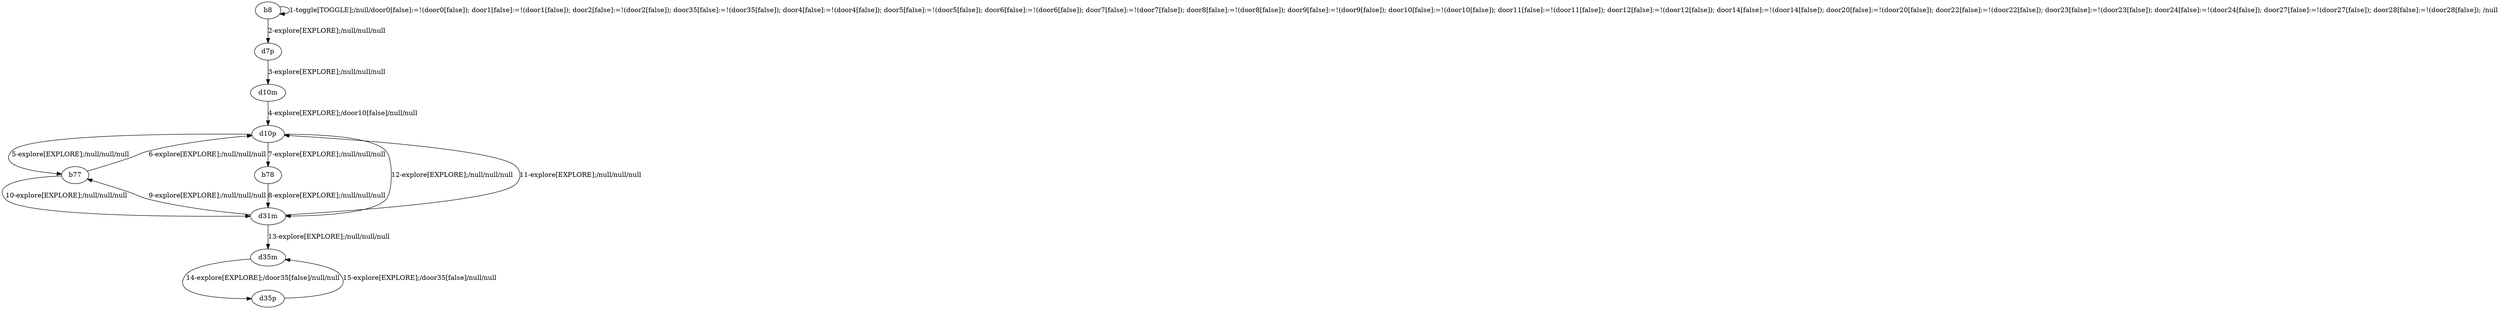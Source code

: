 # Total number of goals covered by this test: 1
# d35p --> d35m

digraph g {
"b8" -> "b8" [label = "1-toggle[TOGGLE];/null/door0[false]:=!(door0[false]); door1[false]:=!(door1[false]); door2[false]:=!(door2[false]); door35[false]:=!(door35[false]); door4[false]:=!(door4[false]); door5[false]:=!(door5[false]); door6[false]:=!(door6[false]); door7[false]:=!(door7[false]); door8[false]:=!(door8[false]); door9[false]:=!(door9[false]); door10[false]:=!(door10[false]); door11[false]:=!(door11[false]); door12[false]:=!(door12[false]); door14[false]:=!(door14[false]); door20[false]:=!(door20[false]); door22[false]:=!(door22[false]); door23[false]:=!(door23[false]); door24[false]:=!(door24[false]); door27[false]:=!(door27[false]); door28[false]:=!(door28[false]); /null"];
"b8" -> "d7p" [label = "2-explore[EXPLORE];/null/null/null"];
"d7p" -> "d10m" [label = "3-explore[EXPLORE];/null/null/null"];
"d10m" -> "d10p" [label = "4-explore[EXPLORE];/door10[false]/null/null"];
"d10p" -> "b77" [label = "5-explore[EXPLORE];/null/null/null"];
"b77" -> "d10p" [label = "6-explore[EXPLORE];/null/null/null"];
"d10p" -> "b78" [label = "7-explore[EXPLORE];/null/null/null"];
"b78" -> "d31m" [label = "8-explore[EXPLORE];/null/null/null"];
"d31m" -> "b77" [label = "9-explore[EXPLORE];/null/null/null"];
"b77" -> "d31m" [label = "10-explore[EXPLORE];/null/null/null"];
"d31m" -> "d10p" [label = "11-explore[EXPLORE];/null/null/null"];
"d10p" -> "d31m" [label = "12-explore[EXPLORE];/null/null/null"];
"d31m" -> "d35m" [label = "13-explore[EXPLORE];/null/null/null"];
"d35m" -> "d35p" [label = "14-explore[EXPLORE];/door35[false]/null/null"];
"d35p" -> "d35m" [label = "15-explore[EXPLORE];/door35[false]/null/null"];
}